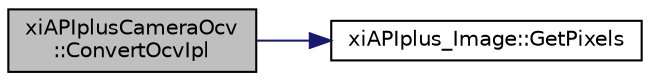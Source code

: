 digraph "xiAPIplusCameraOcv::ConvertOcvIpl"
{
  edge [fontname="Helvetica",fontsize="10",labelfontname="Helvetica",labelfontsize="10"];
  node [fontname="Helvetica",fontsize="10",shape=record];
  rankdir="LR";
  Node4 [label="xiAPIplusCameraOcv\l::ConvertOcvIpl",height=0.2,width=0.4,color="black", fillcolor="grey75", style="filled", fontcolor="black"];
  Node4 -> Node5 [color="midnightblue",fontsize="10",style="solid",fontname="Helvetica"];
  Node5 [label="xiAPIplus_Image::GetPixels",height=0.2,width=0.4,color="black", fillcolor="white", style="filled",URL="$classxi_a_p_iplus___image.html#ac606d091a654bb3fbb359849f0754dba"];
}
